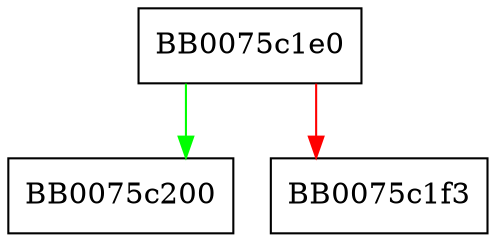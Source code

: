 digraph ossl_err_load_ESS_strings {
  node [shape="box"];
  graph [splines=ortho];
  BB0075c1e0 -> BB0075c200 [color="green"];
  BB0075c1e0 -> BB0075c1f3 [color="red"];
}